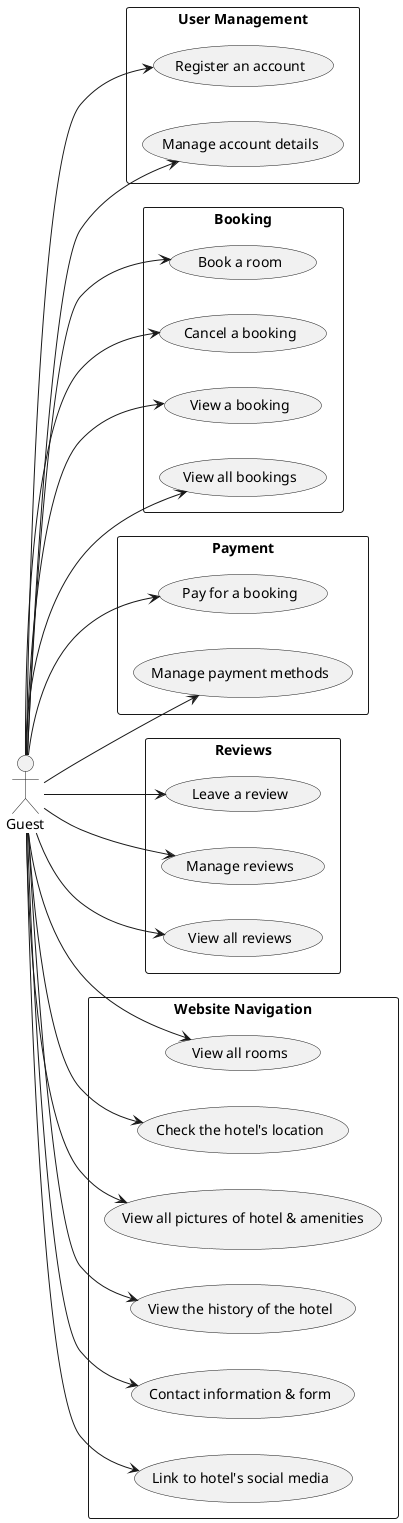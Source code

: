 @startuml

left to right direction

skinparam Shadowing false
skinparam Monochrome true
skinparam PackageStyle rectangle

actor Guest

package "User Management" {
  usecase "Register an account" as UC1
  usecase "Manage account details" as UC2
}

package "Booking" {
  usecase "Book a room" as UC3
  usecase "Cancel a booking" as UC4
  usecase "View a booking" as UC5
  usecase "View all bookings" as UC6
}

package "Payment" {
  usecase "Pay for a booking" as UC7
  usecase "Manage payment methods" as UC8
}

package "Reviews" {
  usecase "Leave a review" as UC9
  usecase "Manage reviews" as UC10
  usecase "View all reviews" as UC11
}

package "Website Navigation" {
  usecase "View all rooms" as UC12
  usecase "Check the hotel's location" as UC13
  usecase "View all pictures of hotel & amenities" as UC14
  usecase "View the history of the hotel" as UC15
  usecase "Contact information & form" as UC16
  usecase "Link to hotel's social media" as UC17
}

Guest --> UC1
Guest --> UC2
Guest --> UC3
Guest --> UC4
Guest --> UC5
Guest --> UC6
Guest --> UC7
Guest --> UC8
Guest --> UC9
Guest --> UC10
Guest --> UC11
Guest --> UC12
Guest --> UC13
Guest --> UC14
Guest --> UC15
Guest --> UC16
Guest --> UC17

@enduml

